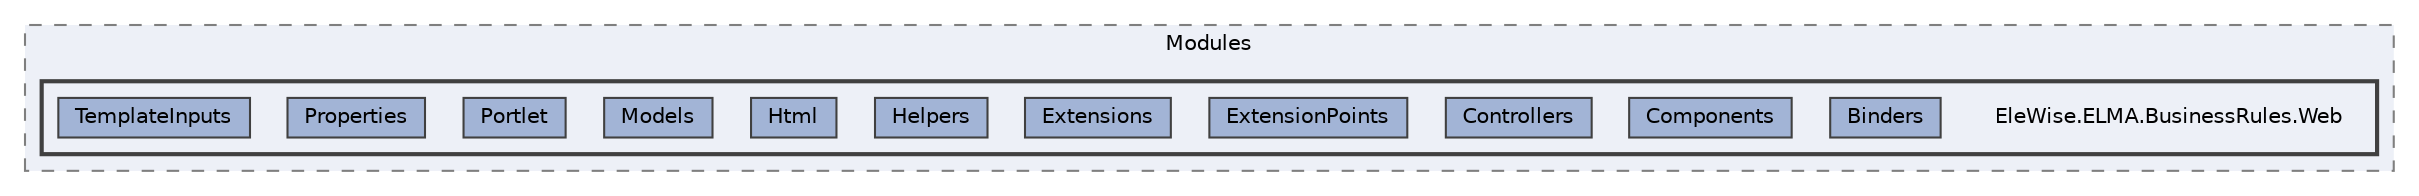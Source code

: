 digraph "Web/Modules/EleWise.ELMA.BusinessRules.Web"
{
 // LATEX_PDF_SIZE
  bgcolor="transparent";
  edge [fontname=Helvetica,fontsize=10,labelfontname=Helvetica,labelfontsize=10];
  node [fontname=Helvetica,fontsize=10,shape=box,height=0.2,width=0.4];
  compound=true
  subgraph clusterdir_7ee4616d7792420b09aab8c4c7e23d47 {
    graph [ bgcolor="#edf0f7", pencolor="grey50", label="Modules", fontname=Helvetica,fontsize=10 style="filled,dashed", URL="dir_7ee4616d7792420b09aab8c4c7e23d47.html",tooltip=""]
  subgraph clusterdir_e46483da9f373966ce645ecac7252ff4 {
    graph [ bgcolor="#edf0f7", pencolor="grey25", label="", fontname=Helvetica,fontsize=10 style="filled,bold", URL="dir_e46483da9f373966ce645ecac7252ff4.html",tooltip=""]
    dir_e46483da9f373966ce645ecac7252ff4 [shape=plaintext, label="EleWise.ELMA.BusinessRules.Web"];
  dir_0d9a0dd7eb5021f161b33c935f375d8e [label="Binders", fillcolor="#a2b4d6", color="grey25", style="filled", URL="dir_0d9a0dd7eb5021f161b33c935f375d8e.html",tooltip=""];
  dir_d342b6e4fab5682e5727f5d22fb9b7fc [label="Components", fillcolor="#a2b4d6", color="grey25", style="filled", URL="dir_d342b6e4fab5682e5727f5d22fb9b7fc.html",tooltip=""];
  dir_4cced4dd749b4f5eb254884cd38a4ae7 [label="Controllers", fillcolor="#a2b4d6", color="grey25", style="filled", URL="dir_4cced4dd749b4f5eb254884cd38a4ae7.html",tooltip=""];
  dir_f6758e41c79af5e916b63205063f7412 [label="ExtensionPoints", fillcolor="#a2b4d6", color="grey25", style="filled", URL="dir_f6758e41c79af5e916b63205063f7412.html",tooltip=""];
  dir_95fb628c917c27c4542eb2cdb53d95de [label="Extensions", fillcolor="#a2b4d6", color="grey25", style="filled", URL="dir_95fb628c917c27c4542eb2cdb53d95de.html",tooltip=""];
  dir_c3659048d7c3f661348961f79b1b8f0b [label="Helpers", fillcolor="#a2b4d6", color="grey25", style="filled", URL="dir_c3659048d7c3f661348961f79b1b8f0b.html",tooltip=""];
  dir_7dcd5fd71fd1ed826f31cdf3242e6ad1 [label="Html", fillcolor="#a2b4d6", color="grey25", style="filled", URL="dir_7dcd5fd71fd1ed826f31cdf3242e6ad1.html",tooltip=""];
  dir_7b09961f50207b2ac5a36985964cf18c [label="Models", fillcolor="#a2b4d6", color="grey25", style="filled", URL="dir_7b09961f50207b2ac5a36985964cf18c.html",tooltip=""];
  dir_b983d7e7392fb5d2946f03acd867c47a [label="Portlet", fillcolor="#a2b4d6", color="grey25", style="filled", URL="dir_b983d7e7392fb5d2946f03acd867c47a.html",tooltip=""];
  dir_c7ff2b854c3d02fa2cf8eaf8d62ee17b [label="Properties", fillcolor="#a2b4d6", color="grey25", style="filled", URL="dir_c7ff2b854c3d02fa2cf8eaf8d62ee17b.html",tooltip=""];
  dir_518af72076981756c6ac098762b21d75 [label="TemplateInputs", fillcolor="#a2b4d6", color="grey25", style="filled", URL="dir_518af72076981756c6ac098762b21d75.html",tooltip=""];
  }
  }
}
